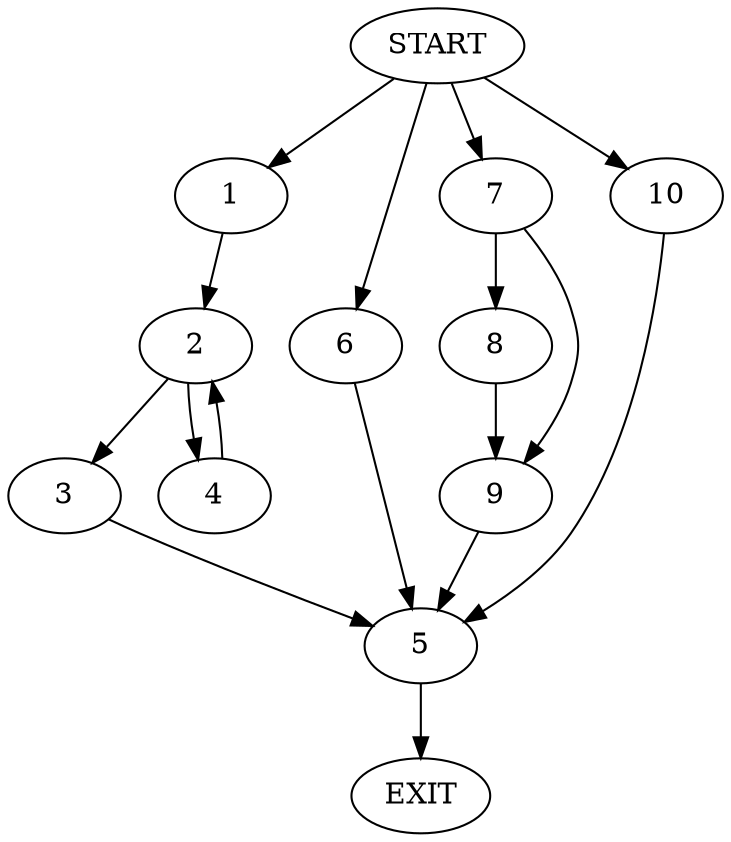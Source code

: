 digraph {
0 [label="START"]
11 [label="EXIT"]
0 -> 1
1 -> 2
2 -> 3
2 -> 4
4 -> 2
3 -> 5
5 -> 11
0 -> 6
6 -> 5
0 -> 7
7 -> 8
7 -> 9
9 -> 5
8 -> 9
0 -> 10
10 -> 5
}
